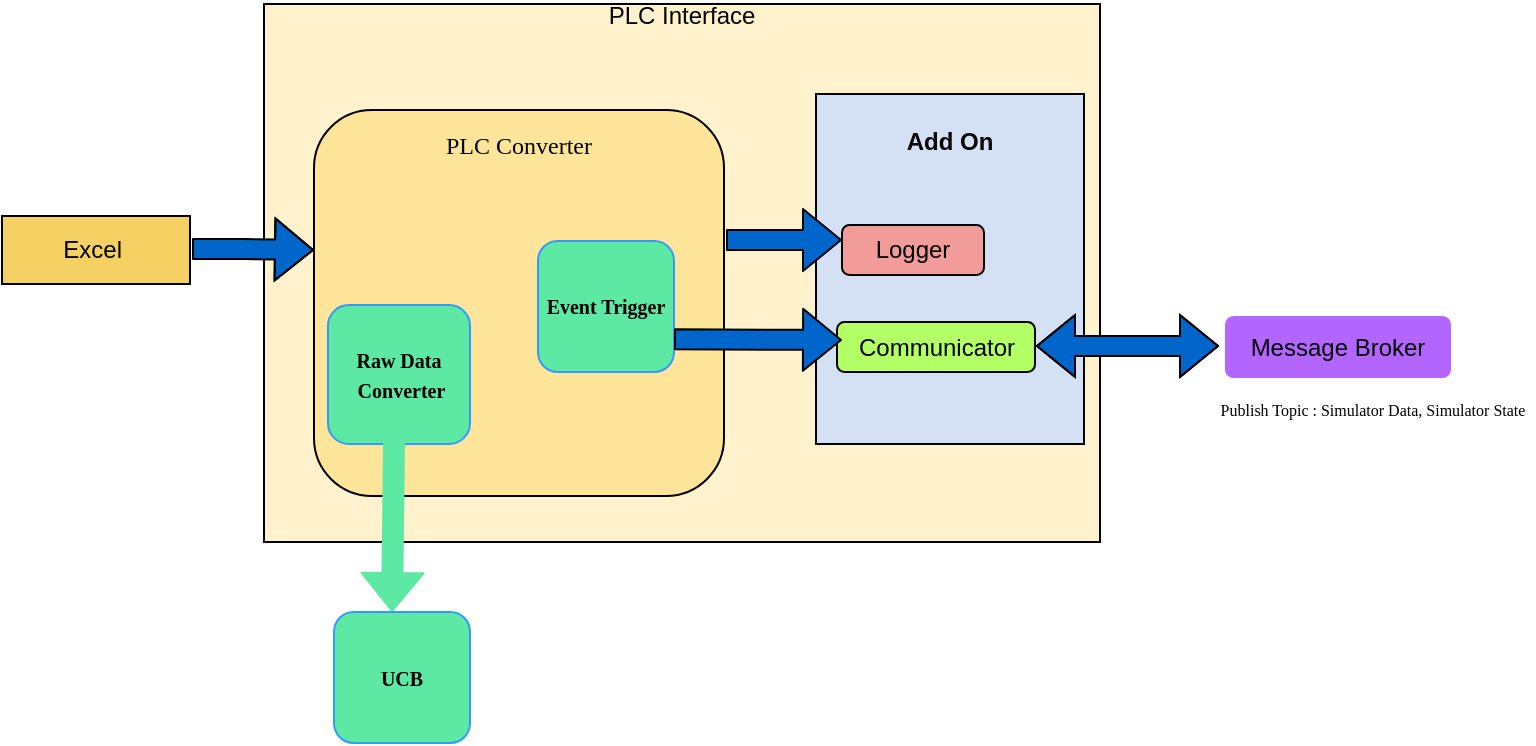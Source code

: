 <mxfile version="12.7.0" type="github">
  <diagram id="KBWNeWzFb76yXDcvMDIo" name="Page-1">
    <mxGraphModel dx="1102" dy="614" grid="0" gridSize="10" guides="1" tooltips="1" connect="1" arrows="1" fold="1" page="1" pageScale="1" pageWidth="850" pageHeight="1100" background="#FFFFFF" math="0" shadow="0">
      <root>
        <mxCell id="0"/>
        <mxCell id="1" parent="0"/>
        <mxCell id="OlLMTqEd5MZmWg_V515S-2" value="&lt;div&gt;PLC Interface&lt;/div&gt;&lt;div&gt;&lt;br&gt;&lt;/div&gt;&lt;div&gt;&lt;br&gt;&lt;/div&gt;&lt;div&gt;&lt;br&gt;&lt;/div&gt;&lt;div&gt;&lt;br&gt;&lt;/div&gt;&lt;div&gt;&lt;br&gt;&lt;/div&gt;&lt;div&gt;&lt;br&gt;&lt;/div&gt;&lt;div&gt;&lt;br&gt;&lt;/div&gt;&lt;div&gt;&lt;br&gt;&lt;/div&gt;&lt;div&gt;&lt;br&gt;&lt;/div&gt;&lt;div&gt;&lt;br&gt;&lt;/div&gt;&lt;div&gt;&lt;br&gt;&lt;/div&gt;&lt;div&gt;&lt;br&gt;&lt;/div&gt;&lt;div&gt;&lt;br&gt;&lt;/div&gt;&lt;div&gt;&lt;br&gt;&lt;/div&gt;&lt;div&gt;&lt;br&gt;&lt;/div&gt;&lt;div&gt;&lt;br&gt;&lt;/div&gt;&lt;div&gt;&lt;br&gt;&lt;/div&gt;&lt;div&gt;&lt;br&gt;&lt;/div&gt;" style="rounded=0;whiteSpace=wrap;html=1;align=center;fillColor=#FFF2CC;" parent="1" vertex="1">
          <mxGeometry x="166" y="72" width="418" height="269" as="geometry"/>
        </mxCell>
        <mxCell id="OlLMTqEd5MZmWg_V515S-3" value="&lt;b&gt;Add On&lt;br&gt;&lt;br&gt;&lt;br&gt;&lt;br&gt;&lt;br&gt;&lt;br&gt;&lt;br&gt;&lt;br&gt;&lt;br&gt;&lt;br&gt;&lt;/b&gt;" style="rounded=0;whiteSpace=wrap;html=1;fillColor=#D4E1F5;" parent="1" vertex="1">
          <mxGeometry x="442" y="117" width="134" height="175" as="geometry"/>
        </mxCell>
        <mxCell id="OlLMTqEd5MZmWg_V515S-4" value="Message Broker" style="rounded=1;whiteSpace=wrap;html=1;fillColor=#B266FF;strokeColor=#FFFFFF;" parent="1" vertex="1">
          <mxGeometry x="646" y="227.5" width="114" height="32" as="geometry"/>
        </mxCell>
        <mxCell id="OlLMTqEd5MZmWg_V515S-6" value="&lt;font face=&quot;Verdana&quot;&gt;PLC Converter&lt;br&gt;&lt;br&gt;&lt;br&gt;&lt;br&gt;&lt;br&gt;&lt;br&gt;&lt;br&gt;&lt;br&gt;&lt;br&gt;&lt;br&gt;&lt;br&gt;&lt;br&gt;&lt;/font&gt;" style="rounded=1;whiteSpace=wrap;html=1;fillColor=#FFE599;" parent="1" vertex="1">
          <mxGeometry x="191" y="125" width="205" height="193" as="geometry"/>
        </mxCell>
        <mxCell id="OlLMTqEd5MZmWg_V515S-7" value="Logger" style="rounded=1;whiteSpace=wrap;html=1;fillColor=#F19C99;" parent="1" vertex="1">
          <mxGeometry x="455" y="182.5" width="71" height="25" as="geometry"/>
        </mxCell>
        <mxCell id="OlLMTqEd5MZmWg_V515S-8" value="Communicator" style="rounded=1;whiteSpace=wrap;html=1;fillColor=#B3FF66;" parent="1" vertex="1">
          <mxGeometry x="452.5" y="231" width="99" height="25" as="geometry"/>
        </mxCell>
        <mxCell id="OlLMTqEd5MZmWg_V515S-11" value="" style="shape=flexArrow;endArrow=classic;startArrow=classic;html=1;fillColor=#0066CC;" parent="1" edge="1">
          <mxGeometry width="50" height="50" relative="1" as="geometry">
            <mxPoint x="552" y="243" as="sourcePoint"/>
            <mxPoint x="643.5" y="243" as="targetPoint"/>
            <Array as="points">
              <mxPoint x="590" y="243"/>
            </Array>
          </mxGeometry>
        </mxCell>
        <mxCell id="OlLMTqEd5MZmWg_V515S-15" value="&lt;b&gt;&lt;font face=&quot;Verdana&quot; style=&quot;font-size: 10px&quot;&gt;Event Trigger&lt;/font&gt;&lt;/b&gt;" style="rounded=1;whiteSpace=wrap;html=1;fillColor=#5DE8A3;strokeColor=#3399FF;" parent="1" vertex="1">
          <mxGeometry x="303" y="190.5" width="68" height="65.5" as="geometry"/>
        </mxCell>
        <mxCell id="OlLMTqEd5MZmWg_V515S-19" value="" style="shape=flexArrow;endArrow=classic;html=1;fillColor=#0066CC;" parent="1" edge="1">
          <mxGeometry width="50" height="50" relative="1" as="geometry">
            <mxPoint x="130" y="194.5" as="sourcePoint"/>
            <mxPoint x="191" y="195" as="targetPoint"/>
            <Array as="points">
              <mxPoint x="156" y="194.5"/>
            </Array>
          </mxGeometry>
        </mxCell>
        <mxCell id="OlLMTqEd5MZmWg_V515S-27" value="" style="shape=flexArrow;endArrow=classic;html=1;entryX=0;entryY=0.3;entryDx=0;entryDy=0;entryPerimeter=0;fillColor=#0066CC;" parent="1" target="OlLMTqEd5MZmWg_V515S-7" edge="1">
          <mxGeometry width="50" height="50" relative="1" as="geometry">
            <mxPoint x="397" y="190" as="sourcePoint"/>
            <mxPoint x="447" y="190" as="targetPoint"/>
          </mxGeometry>
        </mxCell>
        <mxCell id="OlLMTqEd5MZmWg_V515S-29" value="" style="shape=flexArrow;endArrow=classic;html=1;fillColor=#0066CC;exitX=1;exitY=0.75;exitDx=0;exitDy=0;" parent="1" edge="1" source="OlLMTqEd5MZmWg_V515S-15">
          <mxGeometry width="50" height="50" relative="1" as="geometry">
            <mxPoint x="396" y="240" as="sourcePoint"/>
            <mxPoint x="455" y="240" as="targetPoint"/>
          </mxGeometry>
        </mxCell>
        <mxCell id="OlLMTqEd5MZmWg_V515S-32" value="&lt;font style=&quot;font-size: 8px&quot; face=&quot;Times New Roman&quot;&gt;Publish Topic : Simulator Data, Simulator State&lt;/font&gt;" style="text;html=1;align=center;verticalAlign=middle;resizable=0;points=[];autosize=1;" parent="1" vertex="1">
          <mxGeometry x="638" y="264" width="163" height="19" as="geometry"/>
        </mxCell>
        <mxCell id="OlLMTqEd5MZmWg_V515S-5" value="Excel&amp;nbsp;" style="rounded=0;whiteSpace=wrap;html=1;fillColor=#F5D062;" parent="1" vertex="1">
          <mxGeometry x="35" y="178" width="94" height="34" as="geometry"/>
        </mxCell>
        <mxCell id="OlLMTqEd5MZmWg_V515S-14" value="&lt;b&gt;&lt;font style=&quot;font-size: 10px&quot; face=&quot;Verdana&quot;&gt;Raw Data&lt;br&gt;&amp;nbsp;C&lt;span style=&quot;color: rgba(0 , 0 , 0 , 0) ; white-space: nowrap ; font-size: 0px&quot;&gt;%3CmxGraphModel%3E%3Croot%3E%3CmxCell%20id%3D%220%22%2F%3E%3CmxCell%20id%3D%221%22%20parent%3D%220%22%2F%3E%3CmxCell%20id%3D%222%22%20value%3D%22%22%20style%3D%22shape%3DflexArrow%3BendArrow%3Dclassic%3BstartArrow%3Dclassic%3Bhtml%3D1%3B%22%20edge%3D%221%22%20parent%3D%221%22%3E%3CmxGeometry%20width%3D%2250%22%20height%3D%2250%22%20relative%3D%221%22%20as%3D%22geometry%22%3E%3CmxPoint%20x%3D%22581%22%20y%3D%22301%22%20as%3D%22sourcePoint%22%2F%3E%3CmxPoint%20x%3D%22670%22%20y%3D%22301%22%20as%3D%22targetPoint%22%2F%3E%3C%2FmxGeometry%3E%3C%2FmxCell%3E%3CmxCell%20id%3D%223%22%20value%3D%22Text%22%20style%3D%22text%3Bhtml%3D1%3Balign%3Dcenter%3BverticalAlign%3Dmiddle%3Bresizable%3D0%3Bpoints%3D%5B%5D%3BlabelBackgroundColor%3D%23ffffff%3B%22%20vertex%3D%221%22%20connectable%3D%220%22%20parent%3D%222%22%3E%3CmxGeometry%20x%3D%220.221%22%20y%3D%22-6%22%20relative%3D%221%22%20as%3D%22geometry%22%3E%3CmxPoint%20as%3D%22offset%22%2F%3E%3C%2FmxGeometry%3E%3C%2FmxCell%3E%3C%2Froot%3E%3C%2FmxGraphModel%&lt;/span&gt;onverter&lt;/font&gt;&lt;/b&gt;" style="rounded=1;whiteSpace=wrap;html=1;fillColor=#5DE8A3;strokeColor=#3399FF;" parent="1" vertex="1">
          <mxGeometry x="198" y="222.5" width="71" height="69.5" as="geometry"/>
        </mxCell>
        <mxCell id="_SsLV91mDrDcCINA4WaN-3" value="" style="shape=flexArrow;endArrow=classic;html=1;strokeColor=#5DE8A3;fillColor=#5DE8A3;" edge="1" parent="1">
          <mxGeometry width="50" height="50" relative="1" as="geometry">
            <mxPoint x="231" y="291.5" as="sourcePoint"/>
            <mxPoint x="230" y="376" as="targetPoint"/>
          </mxGeometry>
        </mxCell>
        <mxCell id="_SsLV91mDrDcCINA4WaN-4" value="&lt;b&gt;&lt;font face=&quot;Verdana&quot; style=&quot;font-size: 10px&quot;&gt;UCB&lt;/font&gt;&lt;/b&gt;" style="rounded=1;whiteSpace=wrap;html=1;fillColor=#5DE8A3;strokeColor=#3399FF;" vertex="1" parent="1">
          <mxGeometry x="201" y="376" width="68" height="65.5" as="geometry"/>
        </mxCell>
      </root>
    </mxGraphModel>
  </diagram>
</mxfile>
